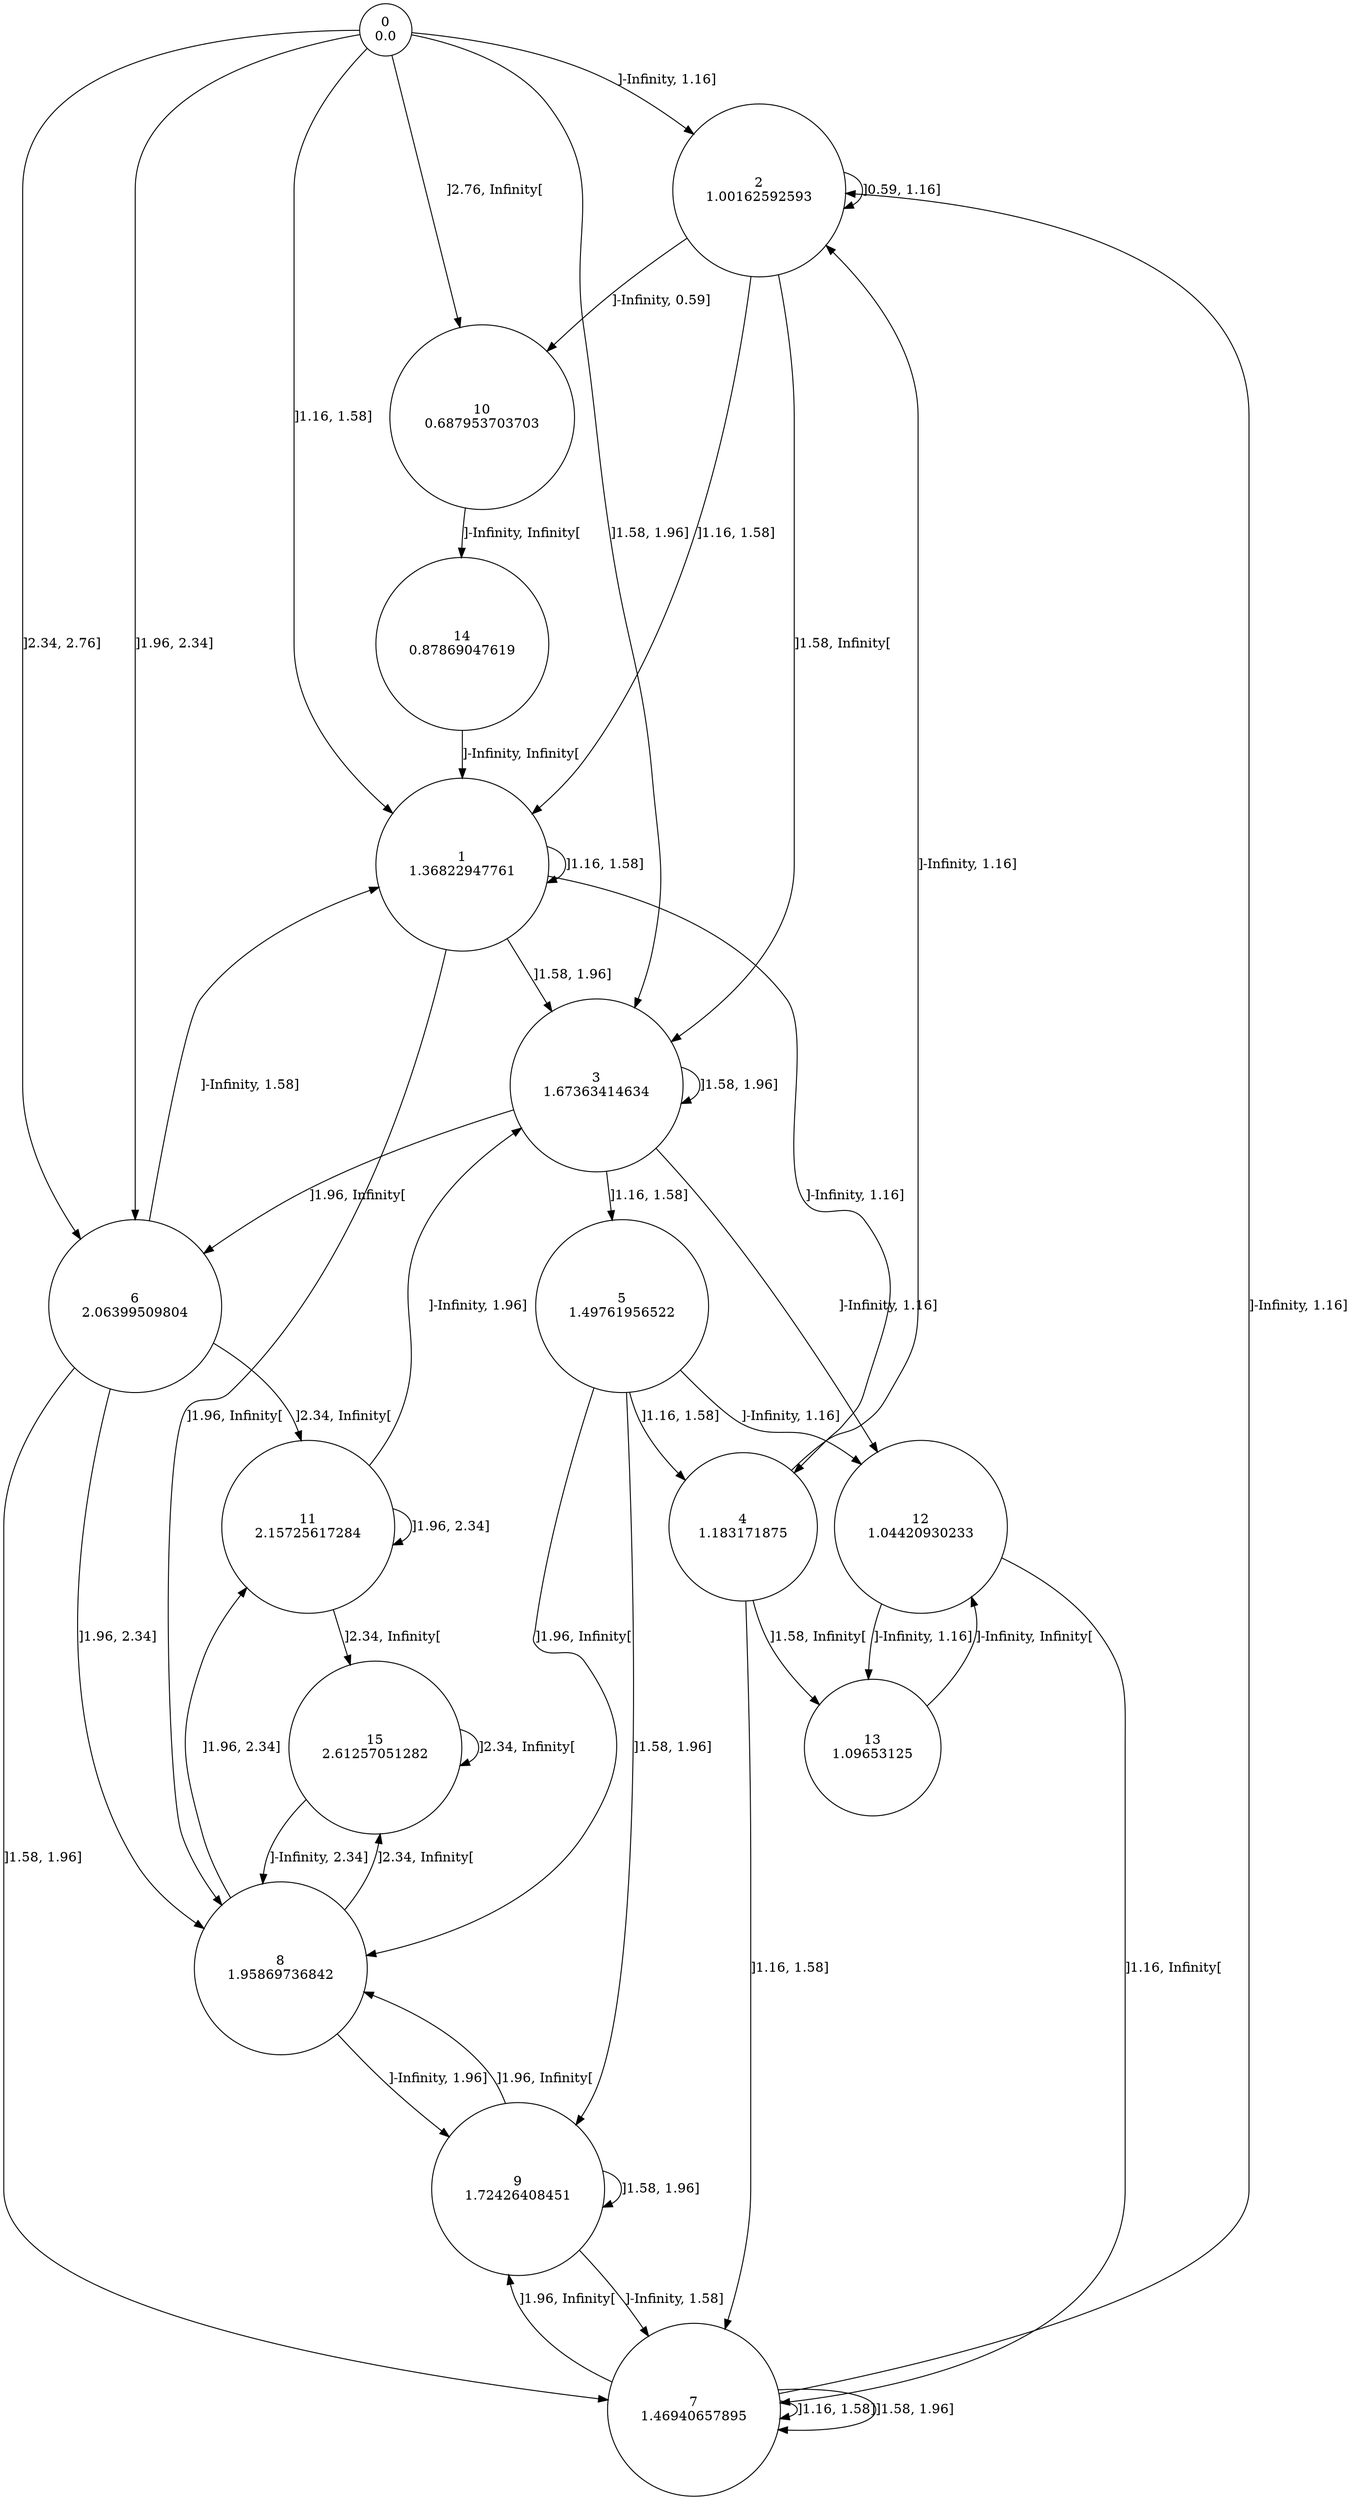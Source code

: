 digraph a {
0 [shape=circle, label="0\n0.0"];
	0 -> 2 [label="]-Infinity, 1.16]"];
	0 -> 1 [label="]1.16, 1.58]"];
	0 -> 3 [label="]1.58, 1.96]"];
	0 -> 6 [label="]1.96, 2.34]"];
	0 -> 6 [label="]2.34, 2.76]"];
	0 -> 10 [label="]2.76, Infinity["];
1 [shape=circle, label="1\n1.36822947761"];
	1 -> 4 [label="]-Infinity, 1.16]"];
	1 -> 1 [label="]1.16, 1.58]"];
	1 -> 3 [label="]1.58, 1.96]"];
	1 -> 8 [label="]1.96, Infinity["];
2 [shape=circle, label="2\n1.00162592593"];
	2 -> 10 [label="]-Infinity, 0.59]"];
	2 -> 2 [label="]0.59, 1.16]"];
	2 -> 1 [label="]1.16, 1.58]"];
	2 -> 3 [label="]1.58, Infinity["];
3 [shape=circle, label="3\n1.67363414634"];
	3 -> 12 [label="]-Infinity, 1.16]"];
	3 -> 5 [label="]1.16, 1.58]"];
	3 -> 3 [label="]1.58, 1.96]"];
	3 -> 6 [label="]1.96, Infinity["];
4 [shape=circle, label="4\n1.183171875"];
	4 -> 2 [label="]-Infinity, 1.16]"];
	4 -> 7 [label="]1.16, 1.58]"];
	4 -> 13 [label="]1.58, Infinity["];
5 [shape=circle, label="5\n1.49761956522"];
	5 -> 12 [label="]-Infinity, 1.16]"];
	5 -> 4 [label="]1.16, 1.58]"];
	5 -> 9 [label="]1.58, 1.96]"];
	5 -> 8 [label="]1.96, Infinity["];
6 [shape=circle, label="6\n2.06399509804"];
	6 -> 1 [label="]-Infinity, 1.58]"];
	6 -> 7 [label="]1.58, 1.96]"];
	6 -> 8 [label="]1.96, 2.34]"];
	6 -> 11 [label="]2.34, Infinity["];
7 [shape=circle, label="7\n1.46940657895"];
	7 -> 2 [label="]-Infinity, 1.16]"];
	7 -> 7 [label="]1.16, 1.58]"];
	7 -> 7 [label="]1.58, 1.96]"];
	7 -> 9 [label="]1.96, Infinity["];
8 [shape=circle, label="8\n1.95869736842"];
	8 -> 9 [label="]-Infinity, 1.96]"];
	8 -> 11 [label="]1.96, 2.34]"];
	8 -> 15 [label="]2.34, Infinity["];
9 [shape=circle, label="9\n1.72426408451"];
	9 -> 7 [label="]-Infinity, 1.58]"];
	9 -> 9 [label="]1.58, 1.96]"];
	9 -> 8 [label="]1.96, Infinity["];
10 [shape=circle, label="10\n0.687953703703"];
	10 -> 14 [label="]-Infinity, Infinity["];
11 [shape=circle, label="11\n2.15725617284"];
	11 -> 3 [label="]-Infinity, 1.96]"];
	11 -> 11 [label="]1.96, 2.34]"];
	11 -> 15 [label="]2.34, Infinity["];
12 [shape=circle, label="12\n1.04420930233"];
	12 -> 13 [label="]-Infinity, 1.16]"];
	12 -> 7 [label="]1.16, Infinity["];
13 [shape=circle, label="13\n1.09653125"];
	13 -> 12 [label="]-Infinity, Infinity["];
14 [shape=circle, label="14\n0.87869047619"];
	14 -> 1 [label="]-Infinity, Infinity["];
15 [shape=circle, label="15\n2.61257051282"];
	15 -> 8 [label="]-Infinity, 2.34]"];
	15 -> 15 [label="]2.34, Infinity["];
}